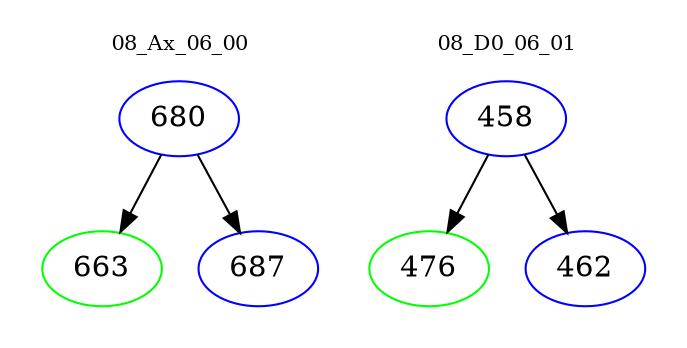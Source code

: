 digraph{
subgraph cluster_0 {
color = white
label = "08_Ax_06_00";
fontsize=10;
T0_680 [label="680", color="blue"]
T0_680 -> T0_663 [color="black"]
T0_663 [label="663", color="green"]
T0_680 -> T0_687 [color="black"]
T0_687 [label="687", color="blue"]
}
subgraph cluster_1 {
color = white
label = "08_D0_06_01";
fontsize=10;
T1_458 [label="458", color="blue"]
T1_458 -> T1_476 [color="black"]
T1_476 [label="476", color="green"]
T1_458 -> T1_462 [color="black"]
T1_462 [label="462", color="blue"]
}
}
